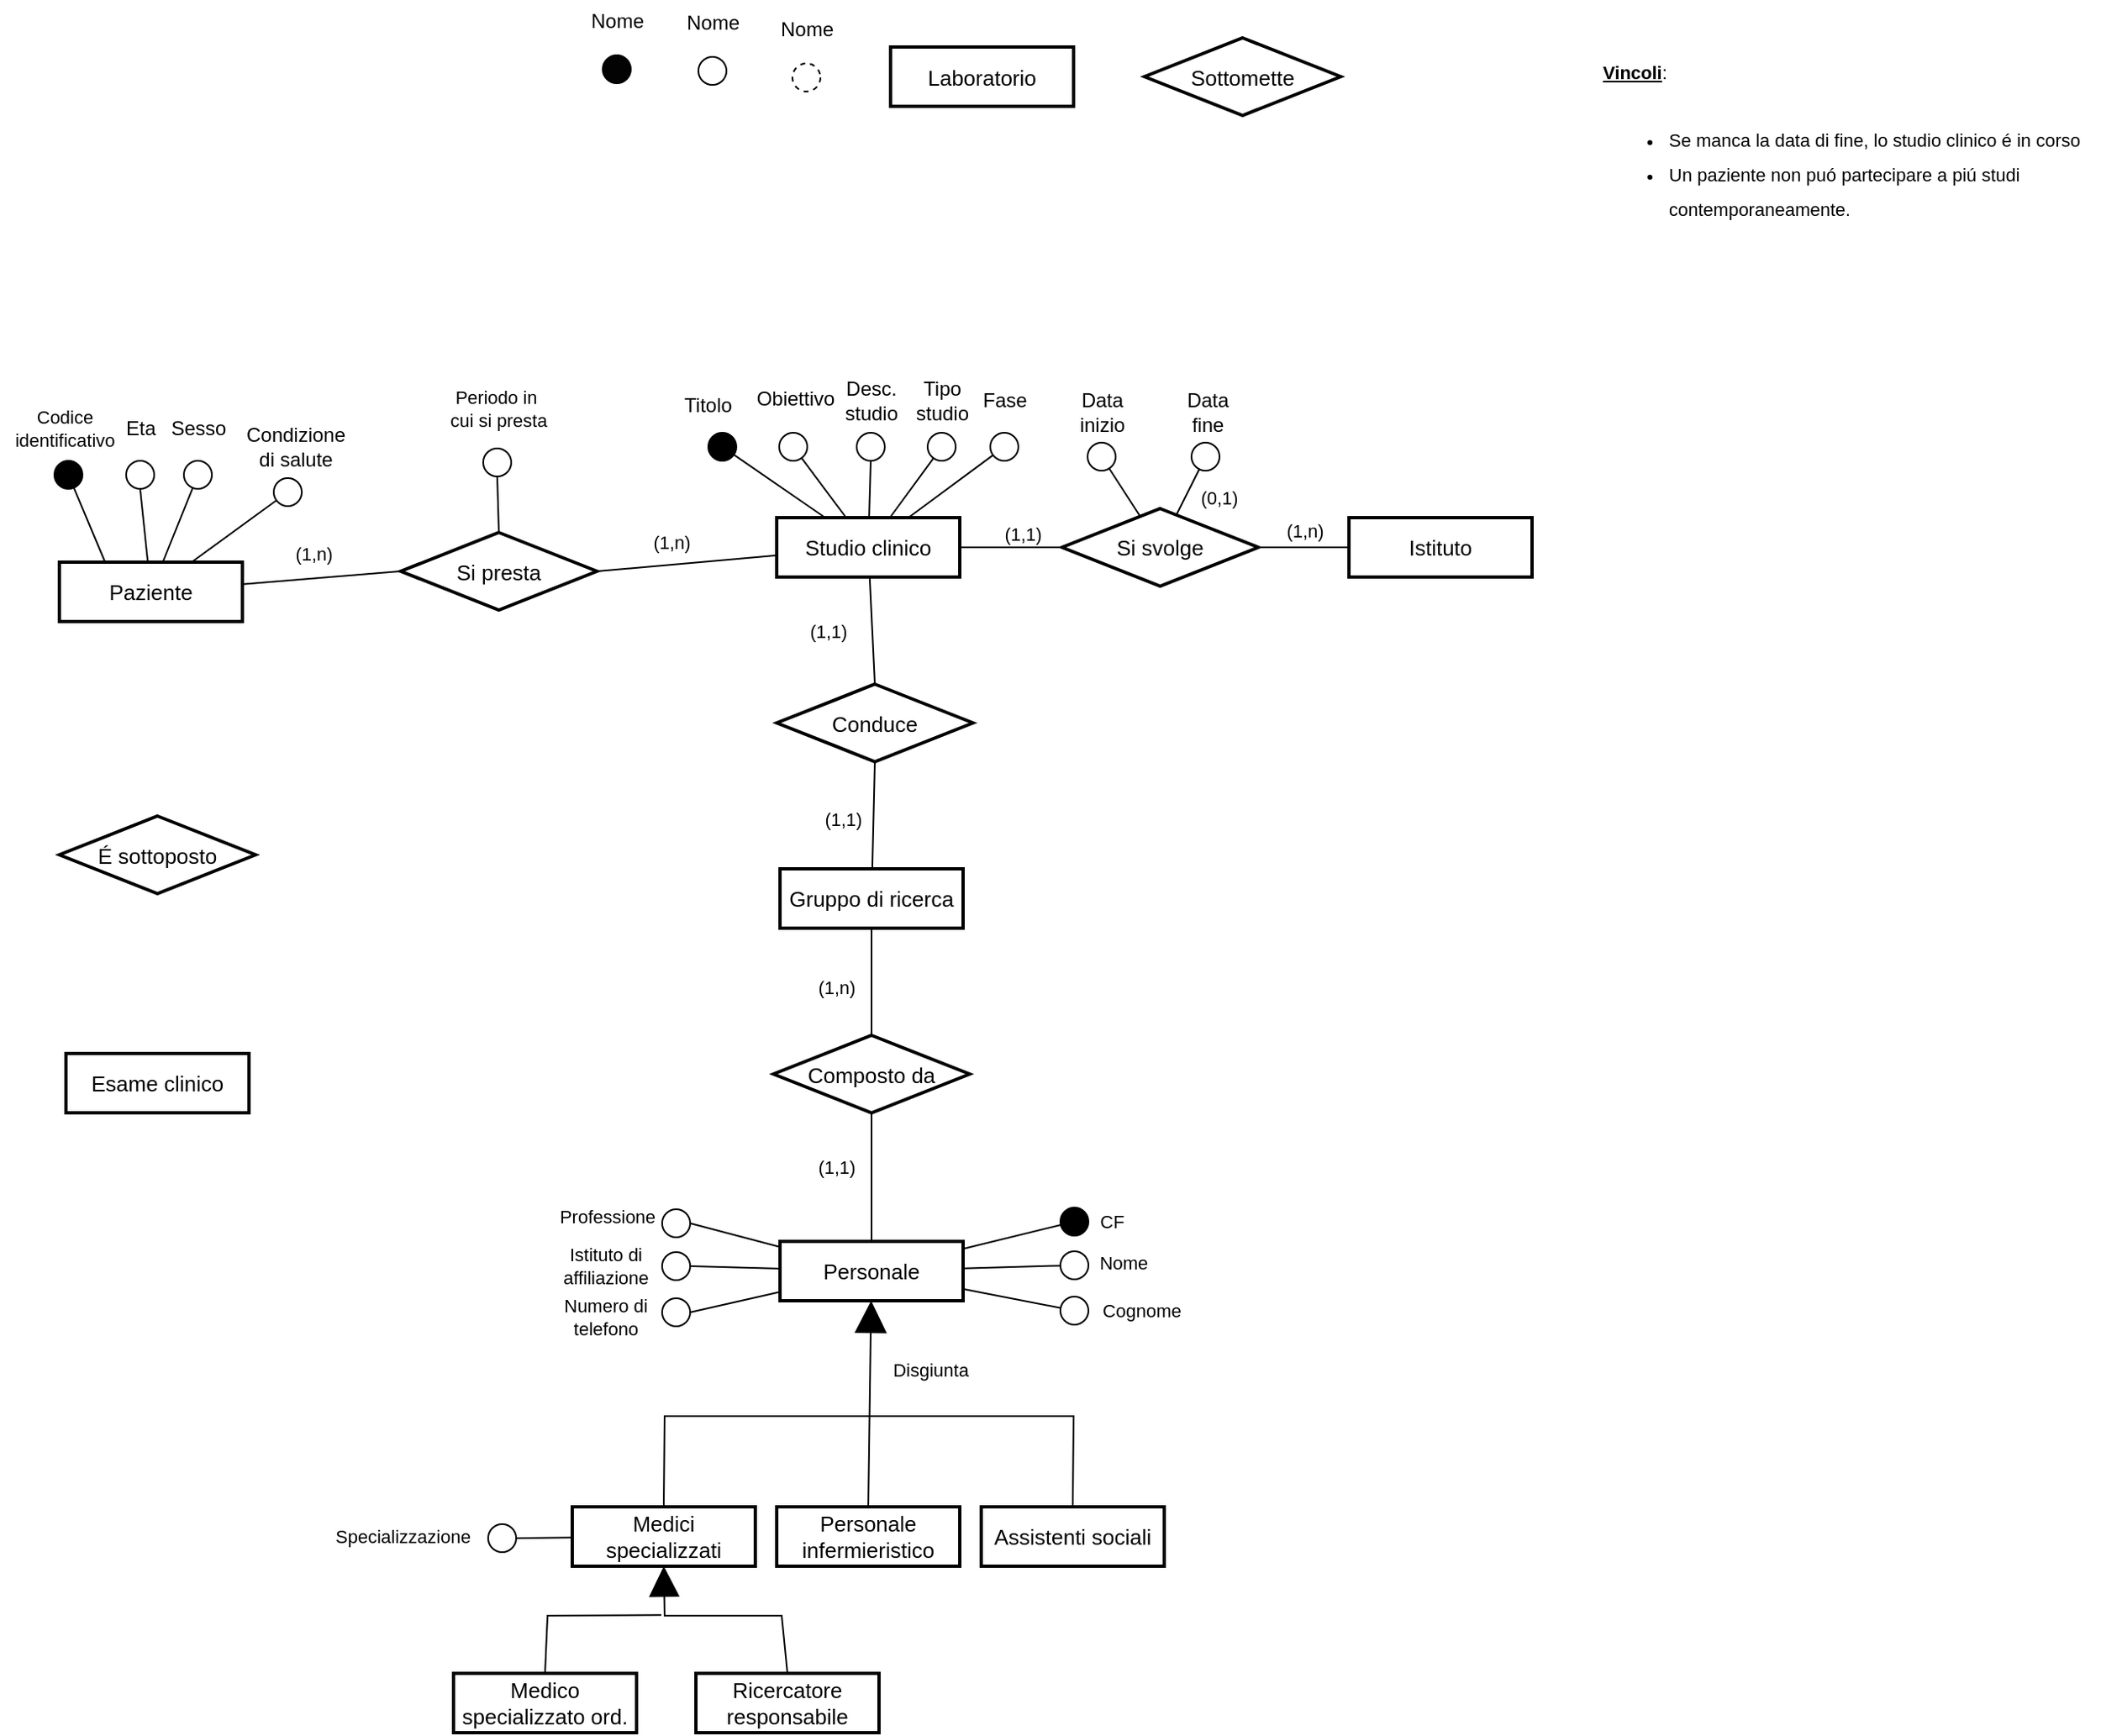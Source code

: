 <mxfile version="24.4.13" type="github">
  <diagram name="Pagina-1" id="GiOB1UeFWULP6Du5pECs">
    <mxGraphModel dx="2972" dy="1073" grid="0" gridSize="10" guides="1" tooltips="1" connect="1" arrows="1" fold="1" page="0" pageScale="1" pageWidth="827" pageHeight="1169" math="0" shadow="0">
      <root>
        <mxCell id="0" />
        <mxCell id="1" parent="0" />
        <mxCell id="D5yfxZztCnDRJU1FWNgl-103" value="" style="group" vertex="1" connectable="0" parent="1">
          <mxGeometry x="-1033" y="-8" width="50" height="50.5" as="geometry" />
        </mxCell>
        <mxCell id="D5yfxZztCnDRJU1FWNgl-104" value="" style="ellipse;whiteSpace=wrap;html=1;aspect=fixed;fontSize=10;fontColor=default;fontStyle=0;fillColor=#030303;rounded=0;" vertex="1" parent="D5yfxZztCnDRJU1FWNgl-103">
          <mxGeometry x="16.5" y="33.5" width="17" height="17" as="geometry" />
        </mxCell>
        <mxCell id="D5yfxZztCnDRJU1FWNgl-105" value="Nome" style="text;html=1;align=center;verticalAlign=middle;resizable=0;points=[];autosize=1;strokeColor=none;fillColor=none;rounded=0;" vertex="1" parent="D5yfxZztCnDRJU1FWNgl-103">
          <mxGeometry width="50" height="26" as="geometry" />
        </mxCell>
        <mxCell id="D5yfxZztCnDRJU1FWNgl-106" value="" style="group" vertex="1" connectable="0" parent="1">
          <mxGeometry x="-975" y="-7" width="50" height="50.5" as="geometry" />
        </mxCell>
        <mxCell id="D5yfxZztCnDRJU1FWNgl-107" value="" style="ellipse;whiteSpace=wrap;html=1;aspect=fixed;fontSize=10;fontColor=default;fontStyle=0;fillColor=none;rounded=0;strokeColor=default;" vertex="1" parent="D5yfxZztCnDRJU1FWNgl-106">
          <mxGeometry x="16.5" y="33.5" width="17" height="17" as="geometry" />
        </mxCell>
        <mxCell id="D5yfxZztCnDRJU1FWNgl-108" value="Nome" style="text;html=1;align=center;verticalAlign=middle;resizable=0;points=[];autosize=1;strokeColor=none;fillColor=none;rounded=0;" vertex="1" parent="D5yfxZztCnDRJU1FWNgl-106">
          <mxGeometry width="50" height="26" as="geometry" />
        </mxCell>
        <mxCell id="D5yfxZztCnDRJU1FWNgl-109" value="" style="group" vertex="1" connectable="0" parent="1">
          <mxGeometry x="-918" y="-3" width="50" height="50.5" as="geometry" />
        </mxCell>
        <mxCell id="D5yfxZztCnDRJU1FWNgl-110" value="" style="ellipse;whiteSpace=wrap;html=1;aspect=fixed;fontSize=10;fontColor=default;fontStyle=0;fillColor=none;rounded=0;strokeColor=default;dashed=1;" vertex="1" parent="D5yfxZztCnDRJU1FWNgl-109">
          <mxGeometry x="16.5" y="33.5" width="17" height="17" as="geometry" />
        </mxCell>
        <mxCell id="D5yfxZztCnDRJU1FWNgl-111" value="Nome" style="text;html=1;align=center;verticalAlign=middle;resizable=0;points=[];autosize=1;strokeColor=none;fillColor=none;rounded=0;" vertex="1" parent="D5yfxZztCnDRJU1FWNgl-109">
          <mxGeometry width="50" height="26" as="geometry" />
        </mxCell>
        <mxCell id="D5yfxZztCnDRJU1FWNgl-112" value="Laboratorio" style="strokeWidth=2;whiteSpace=wrap;html=1;align=center;fontSize=13;fontFamily=Helvetica;rounded=0;" vertex="1" parent="1">
          <mxGeometry x="-842" y="20.5" width="111" height="36" as="geometry" />
        </mxCell>
        <mxCell id="D5yfxZztCnDRJU1FWNgl-113" value="Sottomette" style="shape=rhombus;strokeWidth=2;fontSize=13;perimeter=rhombusPerimeter;whiteSpace=wrap;html=1;align=center;rounded=0;" vertex="1" parent="1">
          <mxGeometry x="-688" y="15" width="119" height="47" as="geometry" />
        </mxCell>
        <mxCell id="D5yfxZztCnDRJU1FWNgl-140" style="edgeStyle=none;rounded=0;orthogonalLoop=1;jettySize=auto;html=1;exitX=1;exitY=0.5;exitDx=0;exitDy=0;entryX=0;entryY=0.5;entryDx=0;entryDy=0;strokeColor=default;align=center;verticalAlign=middle;fontFamily=Helvetica;fontSize=11;fontColor=default;labelBackgroundColor=default;endArrow=none;endFill=0;" edge="1" parent="1" source="D5yfxZztCnDRJU1FWNgl-114" target="D5yfxZztCnDRJU1FWNgl-139">
          <mxGeometry relative="1" as="geometry" />
        </mxCell>
        <mxCell id="D5yfxZztCnDRJU1FWNgl-114" value="Studio clinico" style="strokeWidth=2;whiteSpace=wrap;html=1;align=center;fontSize=13;fontFamily=Helvetica;rounded=0;" vertex="1" parent="1">
          <mxGeometry x="-911" y="306" width="111" height="36" as="geometry" />
        </mxCell>
        <mxCell id="D5yfxZztCnDRJU1FWNgl-115" value="" style="group" vertex="1" connectable="0" parent="1">
          <mxGeometry x="-969" y="221" width="50" height="50.5" as="geometry" />
        </mxCell>
        <mxCell id="D5yfxZztCnDRJU1FWNgl-116" value="" style="ellipse;whiteSpace=wrap;html=1;aspect=fixed;fontSize=10;fontColor=default;fontStyle=0;fillColor=#000000;rounded=0;strokeColor=default;fillStyle=solid;" vertex="1" parent="D5yfxZztCnDRJU1FWNgl-115">
          <mxGeometry x="16.5" y="33.5" width="17" height="17" as="geometry" />
        </mxCell>
        <mxCell id="D5yfxZztCnDRJU1FWNgl-117" value="Titolo" style="text;html=1;align=center;verticalAlign=middle;resizable=0;points=[];autosize=1;strokeColor=none;fillColor=none;rounded=0;" vertex="1" parent="D5yfxZztCnDRJU1FWNgl-115">
          <mxGeometry x="-8" y="4" width="48" height="26" as="geometry" />
        </mxCell>
        <mxCell id="D5yfxZztCnDRJU1FWNgl-120" value="" style="group" vertex="1" connectable="0" parent="1">
          <mxGeometry x="-926" y="221" width="58" height="50.5" as="geometry" />
        </mxCell>
        <mxCell id="D5yfxZztCnDRJU1FWNgl-121" value="" style="ellipse;whiteSpace=wrap;html=1;aspect=fixed;fontSize=10;fontColor=default;fontStyle=0;fillColor=none;rounded=0;strokeColor=default;" vertex="1" parent="D5yfxZztCnDRJU1FWNgl-120">
          <mxGeometry x="16.5" y="33.5" width="17" height="17" as="geometry" />
        </mxCell>
        <mxCell id="D5yfxZztCnDRJU1FWNgl-122" value="Obiettivo" style="text;html=1;align=center;verticalAlign=middle;resizable=0;points=[];autosize=1;strokeColor=none;fillColor=none;rounded=0;" vertex="1" parent="D5yfxZztCnDRJU1FWNgl-120">
          <mxGeometry x="-7" width="65" height="26" as="geometry" />
        </mxCell>
        <mxCell id="D5yfxZztCnDRJU1FWNgl-123" value="" style="group" vertex="1" connectable="0" parent="1">
          <mxGeometry x="-879" y="221" width="51" height="50.5" as="geometry" />
        </mxCell>
        <mxCell id="D5yfxZztCnDRJU1FWNgl-124" value="" style="ellipse;whiteSpace=wrap;html=1;aspect=fixed;fontSize=10;fontColor=default;fontStyle=0;fillColor=none;rounded=0;strokeColor=default;" vertex="1" parent="D5yfxZztCnDRJU1FWNgl-123">
          <mxGeometry x="16.5" y="33.5" width="17" height="17" as="geometry" />
        </mxCell>
        <mxCell id="D5yfxZztCnDRJU1FWNgl-125" value="&lt;div&gt;Desc.&lt;/div&gt;&lt;div&gt;studio&lt;br&gt;&lt;/div&gt;" style="text;html=1;align=center;verticalAlign=middle;resizable=0;points=[];autosize=1;strokeColor=none;fillColor=none;rounded=0;" vertex="1" parent="D5yfxZztCnDRJU1FWNgl-123">
          <mxGeometry x="-1" y="-7" width="52" height="41" as="geometry" />
        </mxCell>
        <mxCell id="D5yfxZztCnDRJU1FWNgl-126" value="" style="group" vertex="1" connectable="0" parent="1">
          <mxGeometry x="-836" y="221" width="51" height="50.5" as="geometry" />
        </mxCell>
        <mxCell id="D5yfxZztCnDRJU1FWNgl-127" value="" style="ellipse;whiteSpace=wrap;html=1;aspect=fixed;fontSize=10;fontColor=default;fontStyle=0;fillColor=none;rounded=0;strokeColor=default;" vertex="1" parent="D5yfxZztCnDRJU1FWNgl-126">
          <mxGeometry x="16.5" y="33.5" width="17" height="17" as="geometry" />
        </mxCell>
        <mxCell id="D5yfxZztCnDRJU1FWNgl-128" value="&lt;div&gt;Tipo&lt;/div&gt;&lt;div&gt;studio&lt;br&gt;&lt;/div&gt;" style="text;html=1;align=center;verticalAlign=middle;resizable=0;points=[];autosize=1;strokeColor=none;fillColor=none;rounded=0;" vertex="1" parent="D5yfxZztCnDRJU1FWNgl-126">
          <mxGeometry x="-1" y="-7" width="52" height="41" as="geometry" />
        </mxCell>
        <mxCell id="D5yfxZztCnDRJU1FWNgl-129" value="" style="group" vertex="1" connectable="0" parent="1">
          <mxGeometry x="-798" y="221" width="51" height="50.5" as="geometry" />
        </mxCell>
        <mxCell id="D5yfxZztCnDRJU1FWNgl-130" value="" style="ellipse;whiteSpace=wrap;html=1;aspect=fixed;fontSize=10;fontColor=default;fontStyle=0;fillColor=none;rounded=0;strokeColor=default;" vertex="1" parent="D5yfxZztCnDRJU1FWNgl-129">
          <mxGeometry x="16.5" y="33.5" width="17" height="17" as="geometry" />
        </mxCell>
        <mxCell id="D5yfxZztCnDRJU1FWNgl-131" value="Fase" style="text;html=1;align=center;verticalAlign=middle;resizable=0;points=[];autosize=1;strokeColor=none;fillColor=none;rounded=0;" vertex="1" parent="D5yfxZztCnDRJU1FWNgl-129">
          <mxGeometry x="2" y="1" width="46" height="26" as="geometry" />
        </mxCell>
        <mxCell id="D5yfxZztCnDRJU1FWNgl-133" style="rounded=0;orthogonalLoop=1;jettySize=auto;html=1;exitX=0.5;exitY=1;exitDx=0;exitDy=0;endArrow=none;endFill=0;" edge="1" parent="1" source="D5yfxZztCnDRJU1FWNgl-124" target="D5yfxZztCnDRJU1FWNgl-114">
          <mxGeometry relative="1" as="geometry" />
        </mxCell>
        <mxCell id="D5yfxZztCnDRJU1FWNgl-134" style="edgeStyle=none;rounded=0;orthogonalLoop=1;jettySize=auto;html=1;strokeColor=default;align=center;verticalAlign=middle;fontFamily=Helvetica;fontSize=11;fontColor=default;labelBackgroundColor=default;endArrow=none;endFill=0;" edge="1" parent="1" source="D5yfxZztCnDRJU1FWNgl-127" target="D5yfxZztCnDRJU1FWNgl-114">
          <mxGeometry relative="1" as="geometry" />
        </mxCell>
        <mxCell id="D5yfxZztCnDRJU1FWNgl-135" style="edgeStyle=none;rounded=0;orthogonalLoop=1;jettySize=auto;html=1;strokeColor=default;align=center;verticalAlign=middle;fontFamily=Helvetica;fontSize=11;fontColor=default;labelBackgroundColor=default;endArrow=none;endFill=0;" edge="1" parent="1" source="D5yfxZztCnDRJU1FWNgl-130" target="D5yfxZztCnDRJU1FWNgl-114">
          <mxGeometry relative="1" as="geometry" />
        </mxCell>
        <mxCell id="D5yfxZztCnDRJU1FWNgl-136" style="edgeStyle=none;rounded=0;orthogonalLoop=1;jettySize=auto;html=1;strokeColor=default;align=center;verticalAlign=middle;fontFamily=Helvetica;fontSize=11;fontColor=default;labelBackgroundColor=default;endArrow=none;endFill=0;" edge="1" parent="1" source="D5yfxZztCnDRJU1FWNgl-121" target="D5yfxZztCnDRJU1FWNgl-114">
          <mxGeometry relative="1" as="geometry" />
        </mxCell>
        <mxCell id="D5yfxZztCnDRJU1FWNgl-137" style="edgeStyle=none;rounded=0;orthogonalLoop=1;jettySize=auto;html=1;strokeColor=default;align=center;verticalAlign=middle;fontFamily=Helvetica;fontSize=11;fontColor=default;labelBackgroundColor=default;endArrow=none;endFill=0;" edge="1" parent="1" source="D5yfxZztCnDRJU1FWNgl-116" target="D5yfxZztCnDRJU1FWNgl-114">
          <mxGeometry relative="1" as="geometry" />
        </mxCell>
        <mxCell id="D5yfxZztCnDRJU1FWNgl-138" value="Istituto" style="strokeWidth=2;whiteSpace=wrap;html=1;align=center;fontSize=13;fontFamily=Helvetica;rounded=0;" vertex="1" parent="1">
          <mxGeometry x="-564" y="306" width="111" height="36" as="geometry" />
        </mxCell>
        <mxCell id="D5yfxZztCnDRJU1FWNgl-141" style="edgeStyle=none;rounded=0;orthogonalLoop=1;jettySize=auto;html=1;exitX=1;exitY=0.5;exitDx=0;exitDy=0;strokeColor=default;align=center;verticalAlign=middle;fontFamily=Helvetica;fontSize=11;fontColor=default;labelBackgroundColor=default;endArrow=none;endFill=0;" edge="1" parent="1" source="D5yfxZztCnDRJU1FWNgl-139" target="D5yfxZztCnDRJU1FWNgl-138">
          <mxGeometry relative="1" as="geometry" />
        </mxCell>
        <mxCell id="D5yfxZztCnDRJU1FWNgl-139" value="Si svolge" style="shape=rhombus;strokeWidth=2;fontSize=13;perimeter=rhombusPerimeter;whiteSpace=wrap;html=1;align=center;rounded=0;" vertex="1" parent="1">
          <mxGeometry x="-738" y="300.5" width="119" height="47" as="geometry" />
        </mxCell>
        <mxCell id="D5yfxZztCnDRJU1FWNgl-142" value="" style="group" vertex="1" connectable="0" parent="1">
          <mxGeometry x="-739" y="227" width="51" height="50.5" as="geometry" />
        </mxCell>
        <mxCell id="D5yfxZztCnDRJU1FWNgl-143" value="" style="ellipse;whiteSpace=wrap;html=1;aspect=fixed;fontSize=10;fontColor=default;fontStyle=0;fillColor=none;rounded=0;strokeColor=default;" vertex="1" parent="D5yfxZztCnDRJU1FWNgl-142">
          <mxGeometry x="16.5" y="33.5" width="17" height="17" as="geometry" />
        </mxCell>
        <mxCell id="D5yfxZztCnDRJU1FWNgl-144" value="&lt;div&gt;Data&lt;/div&gt;&lt;div&gt;inizio&lt;br&gt;&lt;/div&gt;" style="text;html=1;align=center;verticalAlign=middle;resizable=0;points=[];autosize=1;strokeColor=none;fillColor=none;rounded=0;" vertex="1" parent="D5yfxZztCnDRJU1FWNgl-142">
          <mxGeometry x="2" y="-6" width="46" height="41" as="geometry" />
        </mxCell>
        <mxCell id="D5yfxZztCnDRJU1FWNgl-145" style="edgeStyle=none;rounded=0;orthogonalLoop=1;jettySize=auto;html=1;strokeColor=default;align=center;verticalAlign=middle;fontFamily=Helvetica;fontSize=11;fontColor=default;labelBackgroundColor=default;endArrow=none;endFill=0;" edge="1" parent="1" source="D5yfxZztCnDRJU1FWNgl-143" target="D5yfxZztCnDRJU1FWNgl-139">
          <mxGeometry relative="1" as="geometry" />
        </mxCell>
        <mxCell id="D5yfxZztCnDRJU1FWNgl-146" value="" style="group" vertex="1" connectable="0" parent="1">
          <mxGeometry x="-676" y="227" width="60" height="50.5" as="geometry" />
        </mxCell>
        <mxCell id="D5yfxZztCnDRJU1FWNgl-147" value="" style="ellipse;whiteSpace=wrap;html=1;aspect=fixed;fontSize=10;fontColor=default;fontStyle=0;fillColor=none;rounded=0;strokeColor=default;" vertex="1" parent="D5yfxZztCnDRJU1FWNgl-146">
          <mxGeometry x="16.5" y="33.5" width="17" height="17" as="geometry" />
        </mxCell>
        <mxCell id="D5yfxZztCnDRJU1FWNgl-148" value="&lt;div&gt;Data&lt;/div&gt;&lt;div&gt;fine&lt;br&gt;&lt;/div&gt;" style="text;html=1;align=center;verticalAlign=middle;resizable=0;points=[];autosize=1;strokeColor=none;fillColor=none;rounded=0;" vertex="1" parent="D5yfxZztCnDRJU1FWNgl-146">
          <mxGeometry x="4" y="-6" width="44" height="41" as="geometry" />
        </mxCell>
        <mxCell id="D5yfxZztCnDRJU1FWNgl-149" style="edgeStyle=none;rounded=0;orthogonalLoop=1;jettySize=auto;html=1;strokeColor=default;align=center;verticalAlign=middle;fontFamily=Helvetica;fontSize=11;fontColor=default;labelBackgroundColor=default;endArrow=none;endFill=0;" edge="1" parent="1" source="D5yfxZztCnDRJU1FWNgl-147" target="D5yfxZztCnDRJU1FWNgl-139">
          <mxGeometry relative="1" as="geometry" />
        </mxCell>
        <mxCell id="D5yfxZztCnDRJU1FWNgl-150" value="(0,1)" style="text;html=1;align=center;verticalAlign=middle;resizable=0;points=[];autosize=1;strokeColor=none;fillColor=none;fontFamily=Helvetica;fontSize=11;fontColor=default;labelBackgroundColor=default;" vertex="1" parent="1">
          <mxGeometry x="-664" y="281" width="41" height="25" as="geometry" />
        </mxCell>
        <mxCell id="D5yfxZztCnDRJU1FWNgl-151" value="&lt;div&gt;&lt;b&gt;&lt;u&gt;Vincoli&lt;/u&gt;&lt;/b&gt;:&lt;/div&gt;&lt;div&gt;&lt;br&gt;&lt;/div&gt;&lt;div style=&quot;line-height: 190%;&quot;&gt;&lt;ul style=&quot;line-height: 190%;&quot;&gt;&lt;li&gt;Se manca la data di fine, lo studio clinico é in corso&lt;/li&gt;&lt;li&gt; Un paziente non puó partecipare a piú studi&lt;br/&gt; contemporaneamente.&lt;/li&gt;&lt;/ul&gt;&lt;/div&gt;" style="text;html=1;align=left;verticalAlign=middle;resizable=0;points=[];autosize=1;strokeColor=none;fillColor=none;fontFamily=Helvetica;fontSize=11;fontColor=default;labelBackgroundColor=default;imageAspect=1;" vertex="1" parent="1">
          <mxGeometry x="-412" y="23" width="303" height="124" as="geometry" />
        </mxCell>
        <mxCell id="D5yfxZztCnDRJU1FWNgl-152" value="Gruppo di ricerca" style="strokeWidth=2;whiteSpace=wrap;html=1;align=center;fontSize=13;fontFamily=Helvetica;rounded=0;" vertex="1" parent="1">
          <mxGeometry x="-909" y="519" width="111" height="36" as="geometry" />
        </mxCell>
        <mxCell id="D5yfxZztCnDRJU1FWNgl-154" style="edgeStyle=none;rounded=0;orthogonalLoop=1;jettySize=auto;html=1;exitX=0.5;exitY=0;exitDx=0;exitDy=0;strokeColor=default;align=center;verticalAlign=middle;fontFamily=Helvetica;fontSize=11;fontColor=default;labelBackgroundColor=default;endArrow=none;endFill=0;" edge="1" parent="1" source="D5yfxZztCnDRJU1FWNgl-153" target="D5yfxZztCnDRJU1FWNgl-114">
          <mxGeometry relative="1" as="geometry" />
        </mxCell>
        <mxCell id="D5yfxZztCnDRJU1FWNgl-155" style="edgeStyle=none;rounded=0;orthogonalLoop=1;jettySize=auto;html=1;exitX=0.5;exitY=1;exitDx=0;exitDy=0;strokeColor=default;align=center;verticalAlign=middle;fontFamily=Helvetica;fontSize=11;fontColor=default;labelBackgroundColor=default;endArrow=none;endFill=0;" edge="1" parent="1" source="D5yfxZztCnDRJU1FWNgl-153" target="D5yfxZztCnDRJU1FWNgl-152">
          <mxGeometry relative="1" as="geometry" />
        </mxCell>
        <mxCell id="D5yfxZztCnDRJU1FWNgl-153" value="Conduce" style="shape=rhombus;strokeWidth=2;fontSize=13;perimeter=rhombusPerimeter;whiteSpace=wrap;html=1;align=center;rounded=0;" vertex="1" parent="1">
          <mxGeometry x="-911" y="407" width="119" height="47" as="geometry" />
        </mxCell>
        <mxCell id="D5yfxZztCnDRJU1FWNgl-198" style="edgeStyle=none;rounded=0;orthogonalLoop=1;jettySize=auto;html=1;exitX=0.5;exitY=0;exitDx=0;exitDy=0;strokeColor=default;align=center;verticalAlign=middle;fontFamily=Helvetica;fontSize=11;fontColor=default;labelBackgroundColor=default;endArrow=none;endFill=0;" edge="1" parent="1" source="D5yfxZztCnDRJU1FWNgl-159" target="D5yfxZztCnDRJU1FWNgl-152">
          <mxGeometry relative="1" as="geometry" />
        </mxCell>
        <mxCell id="D5yfxZztCnDRJU1FWNgl-159" value="Composto da" style="shape=rhombus;strokeWidth=2;fontSize=13;perimeter=rhombusPerimeter;whiteSpace=wrap;html=1;align=center;rounded=0;" vertex="1" parent="1">
          <mxGeometry x="-913" y="620" width="119" height="47" as="geometry" />
        </mxCell>
        <mxCell id="D5yfxZztCnDRJU1FWNgl-197" style="edgeStyle=none;rounded=0;orthogonalLoop=1;jettySize=auto;html=1;exitX=0.5;exitY=0;exitDx=0;exitDy=0;strokeColor=default;align=center;verticalAlign=middle;fontFamily=Helvetica;fontSize=11;fontColor=default;labelBackgroundColor=default;endArrow=none;endFill=0;" edge="1" parent="1" source="D5yfxZztCnDRJU1FWNgl-160" target="D5yfxZztCnDRJU1FWNgl-159">
          <mxGeometry relative="1" as="geometry" />
        </mxCell>
        <mxCell id="D5yfxZztCnDRJU1FWNgl-199" style="edgeStyle=none;rounded=0;orthogonalLoop=1;jettySize=auto;html=1;entryX=0.5;entryY=0;entryDx=0;entryDy=0;strokeColor=default;align=center;verticalAlign=middle;fontFamily=Helvetica;fontSize=11;fontColor=default;labelBackgroundColor=default;endArrow=none;endFill=0;" edge="1" parent="1" target="D5yfxZztCnDRJU1FWNgl-194">
          <mxGeometry relative="1" as="geometry">
            <mxPoint x="-855" y="851" as="sourcePoint" />
            <Array as="points">
              <mxPoint x="-979" y="851" />
            </Array>
          </mxGeometry>
        </mxCell>
        <mxCell id="D5yfxZztCnDRJU1FWNgl-160" value="Personale" style="strokeWidth=2;whiteSpace=wrap;html=1;align=center;fontSize=13;fontFamily=Helvetica;rounded=0;" vertex="1" parent="1">
          <mxGeometry x="-909" y="745" width="111" height="36" as="geometry" />
        </mxCell>
        <mxCell id="D5yfxZztCnDRJU1FWNgl-190" style="edgeStyle=none;rounded=0;orthogonalLoop=1;jettySize=auto;html=1;strokeColor=default;align=center;verticalAlign=middle;fontFamily=Helvetica;fontSize=11;fontColor=default;labelBackgroundColor=default;endArrow=none;endFill=0;" edge="1" parent="1" source="D5yfxZztCnDRJU1FWNgl-162" target="D5yfxZztCnDRJU1FWNgl-160">
          <mxGeometry relative="1" as="geometry" />
        </mxCell>
        <mxCell id="D5yfxZztCnDRJU1FWNgl-162" value="" style="ellipse;whiteSpace=wrap;html=1;aspect=fixed;fontSize=10;fontColor=default;fontStyle=0;fillColor=none;rounded=0;strokeColor=default;" vertex="1" parent="1">
          <mxGeometry x="-739" y="778.5" width="17" height="17" as="geometry" />
        </mxCell>
        <mxCell id="D5yfxZztCnDRJU1FWNgl-163" value="CF" style="text;html=1;align=center;verticalAlign=middle;resizable=0;points=[];autosize=1;strokeColor=none;fillColor=none;fontFamily=Helvetica;fontSize=11;fontColor=default;labelBackgroundColor=default;" vertex="1" parent="1">
          <mxGeometry x="-724" y="720.5" width="31" height="25" as="geometry" />
        </mxCell>
        <mxCell id="D5yfxZztCnDRJU1FWNgl-166" value="Nome" style="text;html=1;align=center;verticalAlign=middle;resizable=0;points=[];autosize=1;strokeColor=none;fillColor=none;fontFamily=Helvetica;fontSize=11;fontColor=default;labelBackgroundColor=default;" vertex="1" parent="1">
          <mxGeometry x="-724" y="745.5" width="45" height="25" as="geometry" />
        </mxCell>
        <mxCell id="D5yfxZztCnDRJU1FWNgl-168" value="Cognome" style="text;html=1;align=center;verticalAlign=middle;resizable=0;points=[];autosize=1;strokeColor=none;fillColor=none;fontFamily=Helvetica;fontSize=11;fontColor=default;labelBackgroundColor=default;" vertex="1" parent="1">
          <mxGeometry x="-722" y="774.5" width="63" height="25" as="geometry" />
        </mxCell>
        <mxCell id="D5yfxZztCnDRJU1FWNgl-170" value="Professione" style="text;html=1;align=center;verticalAlign=middle;resizable=0;points=[];autosize=1;strokeColor=none;fillColor=none;fontFamily=Helvetica;fontSize=11;fontColor=default;labelBackgroundColor=default;" vertex="1" parent="1">
          <mxGeometry x="-1052.5" y="717.5" width="76" height="25" as="geometry" />
        </mxCell>
        <mxCell id="D5yfxZztCnDRJU1FWNgl-172" value="&lt;div&gt;Istituto di&lt;/div&gt;&lt;div&gt;affiliazione&lt;br&gt;&lt;/div&gt;" style="text;html=1;align=center;verticalAlign=middle;resizable=0;points=[];autosize=1;strokeColor=none;fillColor=none;fontFamily=Helvetica;fontSize=11;fontColor=default;labelBackgroundColor=default;" vertex="1" parent="1">
          <mxGeometry x="-1050.5" y="741" width="70" height="38" as="geometry" />
        </mxCell>
        <mxCell id="D5yfxZztCnDRJU1FWNgl-174" value="&lt;div&gt;Numero di&lt;/div&gt;&lt;div&gt;telefono&lt;br&gt;&lt;/div&gt;" style="text;html=1;align=center;verticalAlign=middle;resizable=0;points=[];autosize=1;strokeColor=none;fillColor=none;fontFamily=Helvetica;fontSize=11;fontColor=default;labelBackgroundColor=default;" vertex="1" parent="1">
          <mxGeometry x="-1048.5" y="772" width="66" height="38" as="geometry" />
        </mxCell>
        <mxCell id="D5yfxZztCnDRJU1FWNgl-191" style="edgeStyle=none;rounded=0;orthogonalLoop=1;jettySize=auto;html=1;exitX=1;exitY=0.5;exitDx=0;exitDy=0;strokeColor=default;align=center;verticalAlign=middle;fontFamily=Helvetica;fontSize=11;fontColor=default;labelBackgroundColor=default;endArrow=none;endFill=0;" edge="1" parent="1" source="D5yfxZztCnDRJU1FWNgl-183" target="D5yfxZztCnDRJU1FWNgl-160">
          <mxGeometry relative="1" as="geometry" />
        </mxCell>
        <mxCell id="D5yfxZztCnDRJU1FWNgl-183" value="" style="ellipse;whiteSpace=wrap;html=1;aspect=fixed;fontSize=10;fontColor=default;fontStyle=0;fillColor=none;rounded=0;strokeColor=default;" vertex="1" parent="1">
          <mxGeometry x="-980.5" y="725.5" width="17" height="17" as="geometry" />
        </mxCell>
        <mxCell id="D5yfxZztCnDRJU1FWNgl-192" style="edgeStyle=none;rounded=0;orthogonalLoop=1;jettySize=auto;html=1;exitX=1;exitY=0.5;exitDx=0;exitDy=0;strokeColor=default;align=center;verticalAlign=middle;fontFamily=Helvetica;fontSize=11;fontColor=default;labelBackgroundColor=default;endArrow=none;endFill=0;" edge="1" parent="1" source="D5yfxZztCnDRJU1FWNgl-184" target="D5yfxZztCnDRJU1FWNgl-160">
          <mxGeometry relative="1" as="geometry" />
        </mxCell>
        <mxCell id="D5yfxZztCnDRJU1FWNgl-184" value="" style="ellipse;whiteSpace=wrap;html=1;aspect=fixed;fontSize=10;fontColor=default;fontStyle=0;fillColor=none;rounded=0;strokeColor=default;" vertex="1" parent="1">
          <mxGeometry x="-980.5" y="751.5" width="17" height="17" as="geometry" />
        </mxCell>
        <mxCell id="D5yfxZztCnDRJU1FWNgl-193" style="edgeStyle=none;rounded=0;orthogonalLoop=1;jettySize=auto;html=1;exitX=1;exitY=0.5;exitDx=0;exitDy=0;strokeColor=default;align=center;verticalAlign=middle;fontFamily=Helvetica;fontSize=11;fontColor=default;labelBackgroundColor=default;endArrow=none;endFill=0;" edge="1" parent="1" source="D5yfxZztCnDRJU1FWNgl-185" target="D5yfxZztCnDRJU1FWNgl-160">
          <mxGeometry relative="1" as="geometry" />
        </mxCell>
        <mxCell id="D5yfxZztCnDRJU1FWNgl-185" value="" style="ellipse;whiteSpace=wrap;html=1;aspect=fixed;fontSize=10;fontColor=default;fontStyle=0;fillColor=none;rounded=0;strokeColor=default;" vertex="1" parent="1">
          <mxGeometry x="-980.5" y="779.5" width="17" height="17" as="geometry" />
        </mxCell>
        <mxCell id="D5yfxZztCnDRJU1FWNgl-188" style="edgeStyle=none;rounded=0;orthogonalLoop=1;jettySize=auto;html=1;strokeColor=default;align=center;verticalAlign=middle;fontFamily=Helvetica;fontSize=11;fontColor=default;labelBackgroundColor=default;endArrow=none;endFill=0;" edge="1" parent="1" source="D5yfxZztCnDRJU1FWNgl-186" target="D5yfxZztCnDRJU1FWNgl-160">
          <mxGeometry relative="1" as="geometry" />
        </mxCell>
        <mxCell id="D5yfxZztCnDRJU1FWNgl-186" value="" style="ellipse;whiteSpace=wrap;html=1;aspect=fixed;fontSize=10;fontColor=default;fontStyle=0;fillColor=#000000;rounded=0;strokeColor=default;" vertex="1" parent="1">
          <mxGeometry x="-739" y="724.5" width="17" height="17" as="geometry" />
        </mxCell>
        <mxCell id="D5yfxZztCnDRJU1FWNgl-189" style="edgeStyle=none;rounded=0;orthogonalLoop=1;jettySize=auto;html=1;strokeColor=default;align=center;verticalAlign=middle;fontFamily=Helvetica;fontSize=11;fontColor=default;labelBackgroundColor=default;endArrow=none;endFill=0;" edge="1" parent="1" source="D5yfxZztCnDRJU1FWNgl-187" target="D5yfxZztCnDRJU1FWNgl-160">
          <mxGeometry relative="1" as="geometry" />
        </mxCell>
        <mxCell id="D5yfxZztCnDRJU1FWNgl-187" value="" style="ellipse;whiteSpace=wrap;html=1;aspect=fixed;fontSize=10;fontColor=default;fontStyle=0;fillColor=none;rounded=0;strokeColor=default;" vertex="1" parent="1">
          <mxGeometry x="-739" y="751" width="17" height="17" as="geometry" />
        </mxCell>
        <mxCell id="D5yfxZztCnDRJU1FWNgl-194" value="Medici specializzati" style="strokeWidth=2;whiteSpace=wrap;html=1;align=center;fontSize=13;fontFamily=Helvetica;rounded=0;" vertex="1" parent="1">
          <mxGeometry x="-1035" y="906" width="111" height="36" as="geometry" />
        </mxCell>
        <mxCell id="D5yfxZztCnDRJU1FWNgl-200" style="edgeStyle=none;rounded=0;orthogonalLoop=1;jettySize=auto;html=1;exitX=0.5;exitY=0;exitDx=0;exitDy=0;strokeColor=default;align=center;verticalAlign=middle;fontFamily=Helvetica;fontSize=11;fontColor=default;labelBackgroundColor=default;endArrow=block;endFill=1;jumpSize=19;endSize=17;" edge="1" parent="1" source="D5yfxZztCnDRJU1FWNgl-195" target="D5yfxZztCnDRJU1FWNgl-160">
          <mxGeometry relative="1" as="geometry">
            <mxPoint x="-855.286" y="817.857" as="targetPoint" />
          </mxGeometry>
        </mxCell>
        <mxCell id="D5yfxZztCnDRJU1FWNgl-195" value="Personale infermieristico" style="strokeWidth=2;whiteSpace=wrap;html=1;align=center;fontSize=13;fontFamily=Helvetica;rounded=0;" vertex="1" parent="1">
          <mxGeometry x="-911" y="906" width="111" height="36" as="geometry" />
        </mxCell>
        <mxCell id="D5yfxZztCnDRJU1FWNgl-201" style="edgeStyle=none;rounded=0;orthogonalLoop=1;jettySize=auto;html=1;exitX=0.5;exitY=0;exitDx=0;exitDy=0;strokeColor=default;align=center;verticalAlign=middle;fontFamily=Helvetica;fontSize=11;fontColor=default;labelBackgroundColor=default;endArrow=none;endFill=0;" edge="1" parent="1" source="D5yfxZztCnDRJU1FWNgl-196">
          <mxGeometry relative="1" as="geometry">
            <mxPoint x="-855" y="851" as="targetPoint" />
            <Array as="points">
              <mxPoint x="-731" y="851" />
            </Array>
          </mxGeometry>
        </mxCell>
        <mxCell id="D5yfxZztCnDRJU1FWNgl-196" value="Assistenti sociali" style="strokeWidth=2;whiteSpace=wrap;html=1;align=center;fontSize=13;fontFamily=Helvetica;rounded=0;" vertex="1" parent="1">
          <mxGeometry x="-787" y="906" width="111" height="36" as="geometry" />
        </mxCell>
        <mxCell id="D5yfxZztCnDRJU1FWNgl-202" value="Disgiunta" style="text;html=1;align=center;verticalAlign=middle;resizable=0;points=[];autosize=1;strokeColor=none;fillColor=none;fontFamily=Helvetica;fontSize=11;fontColor=default;labelBackgroundColor=default;" vertex="1" parent="1">
          <mxGeometry x="-849" y="810" width="62" height="25" as="geometry" />
        </mxCell>
        <mxCell id="D5yfxZztCnDRJU1FWNgl-203" value="(1,1)" style="text;html=1;align=center;verticalAlign=middle;resizable=0;points=[];autosize=1;strokeColor=none;fillColor=none;fontFamily=Helvetica;fontSize=11;fontColor=default;labelBackgroundColor=default;" vertex="1" parent="1">
          <mxGeometry x="-900.5" y="362" width="41" height="25" as="geometry" />
        </mxCell>
        <mxCell id="D5yfxZztCnDRJU1FWNgl-204" value="(1,1)" style="text;html=1;align=center;verticalAlign=middle;resizable=0;points=[];autosize=1;strokeColor=none;fillColor=none;fontFamily=Helvetica;fontSize=11;fontColor=default;labelBackgroundColor=default;" vertex="1" parent="1">
          <mxGeometry x="-891.5" y="476" width="41" height="25" as="geometry" />
        </mxCell>
        <mxCell id="D5yfxZztCnDRJU1FWNgl-205" value="(1,n)" style="text;html=1;align=center;verticalAlign=middle;resizable=0;points=[];autosize=1;strokeColor=none;fillColor=none;fontFamily=Helvetica;fontSize=11;fontColor=default;labelBackgroundColor=default;" vertex="1" parent="1">
          <mxGeometry x="-896" y="578" width="41" height="25" as="geometry" />
        </mxCell>
        <mxCell id="D5yfxZztCnDRJU1FWNgl-206" value="(1,1)" style="text;html=1;align=center;verticalAlign=middle;resizable=0;points=[];autosize=1;strokeColor=none;fillColor=none;fontFamily=Helvetica;fontSize=11;fontColor=default;labelBackgroundColor=default;" vertex="1" parent="1">
          <mxGeometry x="-895.5" y="687" width="41" height="25" as="geometry" />
        </mxCell>
        <mxCell id="D5yfxZztCnDRJU1FWNgl-207" value="(1,1)" style="text;html=1;align=center;verticalAlign=middle;resizable=0;points=[];autosize=1;strokeColor=none;fillColor=none;fontFamily=Helvetica;fontSize=11;fontColor=default;labelBackgroundColor=default;" vertex="1" parent="1">
          <mxGeometry x="-782.5" y="303" width="41" height="25" as="geometry" />
        </mxCell>
        <mxCell id="D5yfxZztCnDRJU1FWNgl-208" value="(1,n)" style="text;html=1;align=center;verticalAlign=middle;resizable=0;points=[];autosize=1;strokeColor=none;fillColor=none;fontFamily=Helvetica;fontSize=11;fontColor=default;labelBackgroundColor=default;" vertex="1" parent="1">
          <mxGeometry x="-611.5" y="301" width="41" height="25" as="geometry" />
        </mxCell>
        <mxCell id="D5yfxZztCnDRJU1FWNgl-209" value="Specializzazione" style="text;html=1;align=center;verticalAlign=middle;resizable=0;points=[];autosize=1;strokeColor=none;fillColor=none;fontFamily=Helvetica;fontSize=11;fontColor=default;labelBackgroundColor=default;" vertex="1" parent="1">
          <mxGeometry x="-1188" y="911.5" width="99" height="25" as="geometry" />
        </mxCell>
        <mxCell id="D5yfxZztCnDRJU1FWNgl-211" style="edgeStyle=none;rounded=0;orthogonalLoop=1;jettySize=auto;html=1;exitX=1;exitY=0.5;exitDx=0;exitDy=0;strokeColor=default;align=center;verticalAlign=middle;fontFamily=Helvetica;fontSize=11;fontColor=default;labelBackgroundColor=default;endArrow=none;endFill=0;" edge="1" parent="1" source="D5yfxZztCnDRJU1FWNgl-210" target="D5yfxZztCnDRJU1FWNgl-194">
          <mxGeometry relative="1" as="geometry" />
        </mxCell>
        <mxCell id="D5yfxZztCnDRJU1FWNgl-210" value="" style="ellipse;whiteSpace=wrap;html=1;aspect=fixed;fontSize=10;fontColor=default;fontStyle=0;fillColor=none;rounded=0;strokeColor=default;" vertex="1" parent="1">
          <mxGeometry x="-1086" y="916.5" width="17" height="17" as="geometry" />
        </mxCell>
        <mxCell id="D5yfxZztCnDRJU1FWNgl-215" style="edgeStyle=none;rounded=0;orthogonalLoop=1;jettySize=auto;html=1;exitX=0.5;exitY=0;exitDx=0;exitDy=0;strokeColor=default;align=center;verticalAlign=middle;fontFamily=Helvetica;fontSize=11;fontColor=default;labelBackgroundColor=default;endArrow=block;endFill=1;entryX=0.5;entryY=1;entryDx=0;entryDy=0;jumpSize=11;endSize=16;" edge="1" parent="1" source="D5yfxZztCnDRJU1FWNgl-212" target="D5yfxZztCnDRJU1FWNgl-194">
          <mxGeometry relative="1" as="geometry">
            <mxPoint x="-981" y="971.571" as="targetPoint" />
            <Array as="points">
              <mxPoint x="-908" y="972" />
              <mxPoint x="-979" y="972" />
            </Array>
          </mxGeometry>
        </mxCell>
        <mxCell id="D5yfxZztCnDRJU1FWNgl-212" value="Ricercatore responsabile" style="strokeWidth=2;whiteSpace=wrap;html=1;align=center;fontSize=13;fontFamily=Helvetica;rounded=0;" vertex="1" parent="1">
          <mxGeometry x="-960" y="1007" width="111" height="36" as="geometry" />
        </mxCell>
        <mxCell id="D5yfxZztCnDRJU1FWNgl-214" style="edgeStyle=none;rounded=0;orthogonalLoop=1;jettySize=auto;html=1;exitX=0.5;exitY=0;exitDx=0;exitDy=0;strokeColor=default;align=center;verticalAlign=middle;fontFamily=Helvetica;fontSize=11;fontColor=default;labelBackgroundColor=default;endArrow=none;endFill=0;" edge="1" parent="1" source="D5yfxZztCnDRJU1FWNgl-213">
          <mxGeometry relative="1" as="geometry">
            <mxPoint x="-981" y="971.571" as="targetPoint" />
            <Array as="points">
              <mxPoint x="-1050" y="972" />
            </Array>
          </mxGeometry>
        </mxCell>
        <mxCell id="D5yfxZztCnDRJU1FWNgl-213" value="Medico specializzato ord." style="strokeWidth=2;whiteSpace=wrap;html=1;align=center;fontSize=13;fontFamily=Helvetica;rounded=0;" vertex="1" parent="1">
          <mxGeometry x="-1107" y="1007" width="111" height="36" as="geometry" />
        </mxCell>
        <mxCell id="D5yfxZztCnDRJU1FWNgl-216" value="Paziente" style="strokeWidth=2;whiteSpace=wrap;html=1;align=center;fontSize=13;fontFamily=Helvetica;rounded=0;" vertex="1" parent="1">
          <mxGeometry x="-1346" y="333" width="111" height="36" as="geometry" />
        </mxCell>
        <mxCell id="D5yfxZztCnDRJU1FWNgl-218" style="edgeStyle=none;rounded=0;orthogonalLoop=1;jettySize=auto;html=1;exitX=1;exitY=0.5;exitDx=0;exitDy=0;strokeColor=default;align=center;verticalAlign=middle;fontFamily=Helvetica;fontSize=11;fontColor=default;labelBackgroundColor=default;endArrow=none;endFill=0;" edge="1" parent="1" source="D5yfxZztCnDRJU1FWNgl-217" target="D5yfxZztCnDRJU1FWNgl-114">
          <mxGeometry relative="1" as="geometry" />
        </mxCell>
        <mxCell id="D5yfxZztCnDRJU1FWNgl-219" style="edgeStyle=none;rounded=0;orthogonalLoop=1;jettySize=auto;html=1;exitX=0;exitY=0.5;exitDx=0;exitDy=0;strokeColor=default;align=center;verticalAlign=middle;fontFamily=Helvetica;fontSize=11;fontColor=default;labelBackgroundColor=default;endArrow=none;endFill=0;" edge="1" parent="1" source="D5yfxZztCnDRJU1FWNgl-217" target="D5yfxZztCnDRJU1FWNgl-216">
          <mxGeometry relative="1" as="geometry" />
        </mxCell>
        <mxCell id="D5yfxZztCnDRJU1FWNgl-217" value="Si presta" style="shape=rhombus;strokeWidth=2;fontSize=13;perimeter=rhombusPerimeter;whiteSpace=wrap;html=1;align=center;rounded=0;" vertex="1" parent="1">
          <mxGeometry x="-1139" y="315" width="119" height="47" as="geometry" />
        </mxCell>
        <mxCell id="D5yfxZztCnDRJU1FWNgl-220" value="(1,n)" style="text;html=1;align=center;verticalAlign=middle;resizable=0;points=[];autosize=1;strokeColor=none;fillColor=none;fontFamily=Helvetica;fontSize=11;fontColor=default;labelBackgroundColor=default;" vertex="1" parent="1">
          <mxGeometry x="-1213" y="315" width="41" height="25" as="geometry" />
        </mxCell>
        <mxCell id="D5yfxZztCnDRJU1FWNgl-221" value="(1,n)" style="text;html=1;align=center;verticalAlign=middle;resizable=0;points=[];autosize=1;strokeColor=none;fillColor=none;fontFamily=Helvetica;fontSize=11;fontColor=default;labelBackgroundColor=default;" vertex="1" parent="1">
          <mxGeometry x="-996" y="308" width="41" height="25" as="geometry" />
        </mxCell>
        <mxCell id="D5yfxZztCnDRJU1FWNgl-223" style="edgeStyle=none;rounded=0;orthogonalLoop=1;jettySize=auto;html=1;exitX=0.5;exitY=1;exitDx=0;exitDy=0;entryX=0.5;entryY=0;entryDx=0;entryDy=0;strokeColor=default;align=center;verticalAlign=middle;fontFamily=Helvetica;fontSize=11;fontColor=default;labelBackgroundColor=default;endArrow=none;endFill=0;" edge="1" parent="1" source="D5yfxZztCnDRJU1FWNgl-222" target="D5yfxZztCnDRJU1FWNgl-217">
          <mxGeometry relative="1" as="geometry" />
        </mxCell>
        <mxCell id="D5yfxZztCnDRJU1FWNgl-222" value="" style="ellipse;whiteSpace=wrap;html=1;aspect=fixed;fontSize=10;fontColor=default;fontStyle=0;fillColor=none;rounded=0;strokeColor=default;" vertex="1" parent="1">
          <mxGeometry x="-1089" y="264" width="17" height="17" as="geometry" />
        </mxCell>
        <mxCell id="D5yfxZztCnDRJU1FWNgl-224" value="&lt;div&gt;Periodo in&amp;nbsp;&lt;/div&gt;&lt;div&gt;cui si presta&lt;/div&gt;" style="text;html=1;align=center;verticalAlign=middle;resizable=0;points=[];autosize=1;strokeColor=none;fillColor=none;fontFamily=Helvetica;fontSize=11;fontColor=default;labelBackgroundColor=default;" vertex="1" parent="1">
          <mxGeometry x="-1119" y="221" width="77" height="38" as="geometry" />
        </mxCell>
        <mxCell id="D5yfxZztCnDRJU1FWNgl-227" style="edgeStyle=none;rounded=0;orthogonalLoop=1;jettySize=auto;html=1;strokeColor=default;align=center;verticalAlign=middle;fontFamily=Helvetica;fontSize=11;fontColor=default;labelBackgroundColor=default;endArrow=none;endFill=0;entryX=0.25;entryY=0;entryDx=0;entryDy=0;" edge="1" parent="1" source="D5yfxZztCnDRJU1FWNgl-226" target="D5yfxZztCnDRJU1FWNgl-216">
          <mxGeometry relative="1" as="geometry" />
        </mxCell>
        <mxCell id="D5yfxZztCnDRJU1FWNgl-226" value="" style="ellipse;whiteSpace=wrap;html=1;aspect=fixed;fontSize=10;fontColor=default;fontStyle=0;fillColor=#000000;rounded=0;strokeColor=default;fillStyle=solid;" vertex="1" parent="1">
          <mxGeometry x="-1349" y="271.5" width="17" height="17" as="geometry" />
        </mxCell>
        <mxCell id="D5yfxZztCnDRJU1FWNgl-228" value="&lt;div&gt;Codice&lt;/div&gt;&lt;div&gt;identificativo&lt;/div&gt;" style="text;html=1;align=center;verticalAlign=middle;resizable=0;points=[];autosize=1;strokeColor=none;fillColor=none;fontFamily=Helvetica;fontSize=11;fontColor=default;labelBackgroundColor=default;" vertex="1" parent="1">
          <mxGeometry x="-1382" y="233.25" width="78" height="38" as="geometry" />
        </mxCell>
        <mxCell id="D5yfxZztCnDRJU1FWNgl-229" value="" style="group" vertex="1" connectable="0" parent="1">
          <mxGeometry x="-1322" y="238" width="51" height="50.5" as="geometry" />
        </mxCell>
        <mxCell id="D5yfxZztCnDRJU1FWNgl-230" value="" style="ellipse;whiteSpace=wrap;html=1;aspect=fixed;fontSize=10;fontColor=default;fontStyle=0;fillColor=none;rounded=0;strokeColor=default;" vertex="1" parent="D5yfxZztCnDRJU1FWNgl-229">
          <mxGeometry x="16.5" y="33.5" width="17" height="17" as="geometry" />
        </mxCell>
        <mxCell id="D5yfxZztCnDRJU1FWNgl-231" value="Eta" style="text;html=1;align=center;verticalAlign=middle;resizable=0;points=[];autosize=1;strokeColor=none;fillColor=none;rounded=0;" vertex="1" parent="D5yfxZztCnDRJU1FWNgl-229">
          <mxGeometry x="7" y="1" width="36" height="26" as="geometry" />
        </mxCell>
        <mxCell id="D5yfxZztCnDRJU1FWNgl-232" value="" style="group" vertex="1" connectable="0" parent="1">
          <mxGeometry x="-1287" y="238" width="52" height="50.5" as="geometry" />
        </mxCell>
        <mxCell id="D5yfxZztCnDRJU1FWNgl-233" value="" style="ellipse;whiteSpace=wrap;html=1;aspect=fixed;fontSize=10;fontColor=default;fontStyle=0;fillColor=none;rounded=0;strokeColor=default;" vertex="1" parent="D5yfxZztCnDRJU1FWNgl-232">
          <mxGeometry x="16.5" y="33.5" width="17" height="17" as="geometry" />
        </mxCell>
        <mxCell id="D5yfxZztCnDRJU1FWNgl-234" value="Sesso" style="text;html=1;align=center;verticalAlign=middle;resizable=0;points=[];autosize=1;strokeColor=none;fillColor=none;rounded=0;" vertex="1" parent="D5yfxZztCnDRJU1FWNgl-232">
          <mxGeometry x="-2" y="1" width="54" height="26" as="geometry" />
        </mxCell>
        <mxCell id="D5yfxZztCnDRJU1FWNgl-235" style="edgeStyle=none;rounded=0;orthogonalLoop=1;jettySize=auto;html=1;exitX=0.5;exitY=1;exitDx=0;exitDy=0;strokeColor=default;align=center;verticalAlign=middle;fontFamily=Helvetica;fontSize=11;fontColor=default;labelBackgroundColor=default;endArrow=none;endFill=0;" edge="1" parent="1" source="D5yfxZztCnDRJU1FWNgl-230" target="D5yfxZztCnDRJU1FWNgl-216">
          <mxGeometry relative="1" as="geometry" />
        </mxCell>
        <mxCell id="D5yfxZztCnDRJU1FWNgl-236" style="edgeStyle=none;rounded=0;orthogonalLoop=1;jettySize=auto;html=1;strokeColor=default;align=center;verticalAlign=middle;fontFamily=Helvetica;fontSize=11;fontColor=default;labelBackgroundColor=default;endArrow=none;endFill=0;" edge="1" parent="1" source="D5yfxZztCnDRJU1FWNgl-233" target="D5yfxZztCnDRJU1FWNgl-216">
          <mxGeometry relative="1" as="geometry" />
        </mxCell>
        <mxCell id="D5yfxZztCnDRJU1FWNgl-238" value="" style="group" vertex="1" connectable="0" parent="1">
          <mxGeometry x="-1228" y="248.5" width="65" height="50.5" as="geometry" />
        </mxCell>
        <mxCell id="D5yfxZztCnDRJU1FWNgl-240" value="&lt;div&gt;Condizione&lt;/div&gt;&lt;div&gt;di salute&lt;br&gt;&lt;/div&gt;" style="text;html=1;align=center;verticalAlign=middle;resizable=0;points=[];autosize=1;strokeColor=none;fillColor=none;rounded=0;" vertex="1" parent="D5yfxZztCnDRJU1FWNgl-238">
          <mxGeometry x="-15" y="-6" width="80" height="41" as="geometry" />
        </mxCell>
        <mxCell id="D5yfxZztCnDRJU1FWNgl-241" style="edgeStyle=none;rounded=0;orthogonalLoop=1;jettySize=auto;html=1;strokeColor=default;align=center;verticalAlign=middle;fontFamily=Helvetica;fontSize=11;fontColor=default;labelBackgroundColor=default;endArrow=none;endFill=0;" edge="1" parent="1" source="D5yfxZztCnDRJU1FWNgl-239" target="D5yfxZztCnDRJU1FWNgl-216">
          <mxGeometry relative="1" as="geometry" />
        </mxCell>
        <mxCell id="D5yfxZztCnDRJU1FWNgl-239" value="" style="ellipse;whiteSpace=wrap;html=1;aspect=fixed;fontSize=10;fontColor=default;fontStyle=0;fillColor=none;rounded=0;strokeColor=default;" vertex="1" parent="1">
          <mxGeometry x="-1216" y="282" width="17" height="17" as="geometry" />
        </mxCell>
        <mxCell id="D5yfxZztCnDRJU1FWNgl-242" value="É sottoposto" style="shape=rhombus;strokeWidth=2;fontSize=13;perimeter=rhombusPerimeter;whiteSpace=wrap;html=1;align=center;rounded=0;" vertex="1" parent="1">
          <mxGeometry x="-1346" y="487" width="119" height="47" as="geometry" />
        </mxCell>
        <mxCell id="D5yfxZztCnDRJU1FWNgl-243" value="Esame clinico" style="strokeWidth=2;whiteSpace=wrap;html=1;align=center;fontSize=13;fontFamily=Helvetica;rounded=0;" vertex="1" parent="1">
          <mxGeometry x="-1342" y="631" width="111" height="36" as="geometry" />
        </mxCell>
      </root>
    </mxGraphModel>
  </diagram>
</mxfile>
